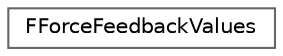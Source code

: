 digraph "Graphical Class Hierarchy"
{
 // INTERACTIVE_SVG=YES
 // LATEX_PDF_SIZE
  bgcolor="transparent";
  edge [fontname=Helvetica,fontsize=10,labelfontname=Helvetica,labelfontsize=10];
  node [fontname=Helvetica,fontsize=10,shape=box,height=0.2,width=0.4];
  rankdir="LR";
  Node0 [id="Node000000",label="FForceFeedbackValues",height=0.2,width=0.4,color="grey40", fillcolor="white", style="filled",URL="$d1/d8d/structFForceFeedbackValues.html",tooltip=" "];
}
